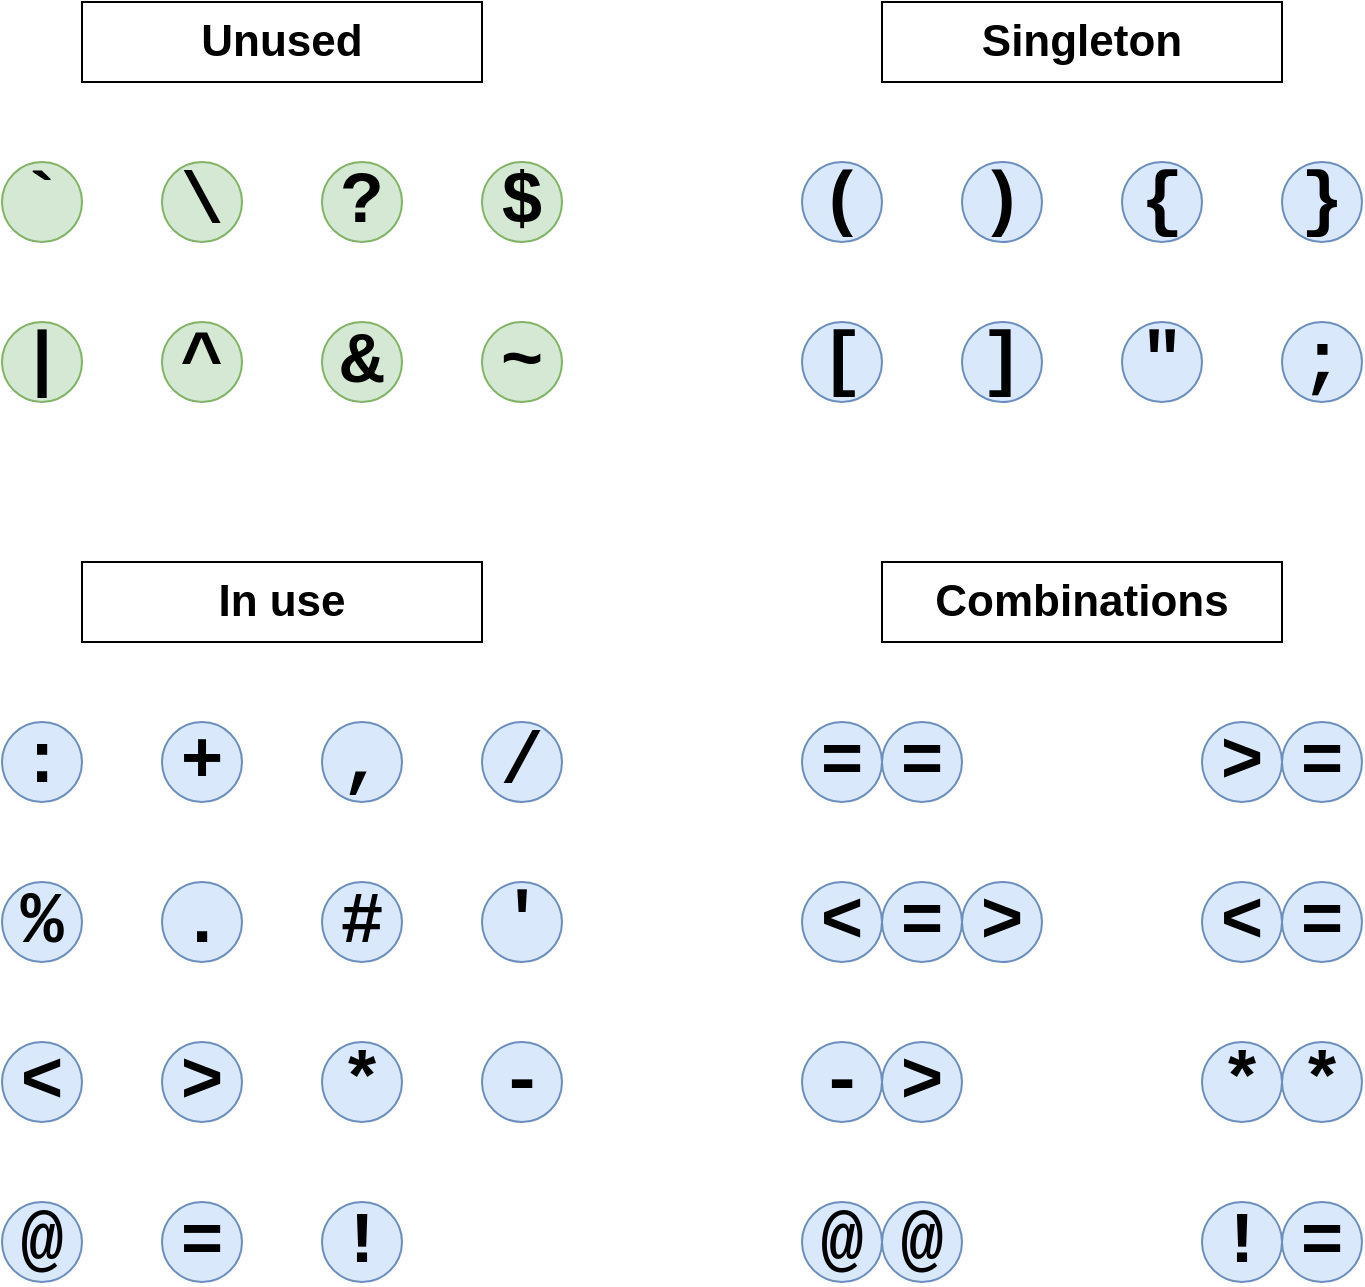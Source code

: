 <mxfile version="24.7.5">
  <diagram name="Page-1" id="l4su5UmJG_oElKeolgud">
    <mxGraphModel dx="1958" dy="922" grid="1" gridSize="10" guides="1" tooltips="1" connect="1" arrows="1" fold="1" page="0" pageScale="1" pageWidth="827" pageHeight="1169" math="0" shadow="0">
      <root>
        <mxCell id="0" />
        <mxCell id="1" parent="0" />
        <mxCell id="CkngUeDnuE1FJjoLYw5y-3" value="!" style="ellipse;whiteSpace=wrap;html=1;aspect=fixed;fontStyle=1;fontFamily=Courier New;fontSize=36;fillColor=#dae8fc;strokeColor=#6c8ebf;" vertex="1" parent="1">
          <mxGeometry x="800" y="1000" width="40" height="40" as="geometry" />
        </mxCell>
        <mxCell id="CkngUeDnuE1FJjoLYw5y-4" value="`" style="ellipse;whiteSpace=wrap;html=1;aspect=fixed;fontStyle=1;fontFamily=Courier New;fontSize=36;fillColor=#d5e8d4;strokeColor=#82b366;" vertex="1" parent="1">
          <mxGeometry x="200" y="480" width="40" height="40" as="geometry" />
        </mxCell>
        <mxCell id="CkngUeDnuE1FJjoLYw5y-5" value="&quot;" style="ellipse;whiteSpace=wrap;html=1;aspect=fixed;fontStyle=1;fontFamily=Courier New;fontSize=36;fillColor=#dae8fc;strokeColor=#6c8ebf;" vertex="1" parent="1">
          <mxGeometry x="760" y="560" width="40" height="40" as="geometry" />
        </mxCell>
        <mxCell id="CkngUeDnuE1FJjoLYw5y-6" value="$" style="ellipse;whiteSpace=wrap;html=1;aspect=fixed;fontStyle=1;fontFamily=Courier New;fontSize=36;fillColor=#d5e8d4;strokeColor=#82b366;" vertex="1" parent="1">
          <mxGeometry x="440" y="480" width="40" height="40" as="geometry" />
        </mxCell>
        <mxCell id="CkngUeDnuE1FJjoLYw5y-7" value="%" style="ellipse;whiteSpace=wrap;html=1;aspect=fixed;fontStyle=1;fontFamily=Courier New;fontSize=36;fillColor=#dae8fc;strokeColor=#6c8ebf;" vertex="1" parent="1">
          <mxGeometry x="200" y="840" width="40" height="40" as="geometry" />
        </mxCell>
        <mxCell id="CkngUeDnuE1FJjoLYw5y-8" value="^" style="ellipse;whiteSpace=wrap;html=1;aspect=fixed;fontStyle=1;fontFamily=Courier New;fontSize=36;fillColor=#d5e8d4;strokeColor=#82b366;" vertex="1" parent="1">
          <mxGeometry x="280" y="560" width="40" height="40" as="geometry" />
        </mxCell>
        <mxCell id="CkngUeDnuE1FJjoLYw5y-9" value="&amp;amp;" style="ellipse;whiteSpace=wrap;html=1;aspect=fixed;fontStyle=1;fontFamily=Courier New;fontSize=36;fillColor=#d5e8d4;strokeColor=#82b366;" vertex="1" parent="1">
          <mxGeometry x="360" y="560" width="40" height="40" as="geometry" />
        </mxCell>
        <mxCell id="CkngUeDnuE1FJjoLYw5y-10" value="*" style="ellipse;whiteSpace=wrap;html=1;aspect=fixed;fontStyle=1;fontFamily=Courier New;fontSize=36;fillColor=#dae8fc;strokeColor=#6c8ebf;" vertex="1" parent="1">
          <mxGeometry x="360" y="920" width="40" height="40" as="geometry" />
        </mxCell>
        <mxCell id="CkngUeDnuE1FJjoLYw5y-11" value="-" style="ellipse;whiteSpace=wrap;html=1;aspect=fixed;fontStyle=1;fontFamily=Courier New;fontSize=36;fillColor=#dae8fc;strokeColor=#6c8ebf;" vertex="1" parent="1">
          <mxGeometry x="440" y="920" width="40" height="40" as="geometry" />
        </mxCell>
        <mxCell id="CkngUeDnuE1FJjoLYw5y-12" value="+" style="ellipse;whiteSpace=wrap;html=1;aspect=fixed;fontStyle=1;fontFamily=Courier New;fontSize=36;fillColor=#dae8fc;strokeColor=#6c8ebf;" vertex="1" parent="1">
          <mxGeometry x="280" y="760" width="40" height="40" as="geometry" />
        </mxCell>
        <mxCell id="CkngUeDnuE1FJjoLYw5y-13" value="=" style="ellipse;whiteSpace=wrap;html=1;aspect=fixed;fontStyle=1;fontFamily=Courier New;fontSize=36;fillColor=#dae8fc;strokeColor=#6c8ebf;" vertex="1" parent="1">
          <mxGeometry x="280" y="1000" width="40" height="40" as="geometry" />
        </mxCell>
        <mxCell id="CkngUeDnuE1FJjoLYw5y-14" value="(" style="ellipse;whiteSpace=wrap;html=1;aspect=fixed;fontStyle=1;fontFamily=Courier New;fontSize=36;fillColor=#dae8fc;strokeColor=#6c8ebf;" vertex="1" parent="1">
          <mxGeometry x="600" y="480" width="40" height="40" as="geometry" />
        </mxCell>
        <mxCell id="CkngUeDnuE1FJjoLYw5y-15" value=")" style="ellipse;whiteSpace=wrap;html=1;aspect=fixed;fontStyle=1;fontFamily=Courier New;fontSize=36;fillColor=#dae8fc;strokeColor=#6c8ebf;" vertex="1" parent="1">
          <mxGeometry x="680" y="480" width="40" height="40" as="geometry" />
        </mxCell>
        <mxCell id="CkngUeDnuE1FJjoLYw5y-16" value="[" style="ellipse;whiteSpace=wrap;html=1;aspect=fixed;fontStyle=1;fontFamily=Courier New;fontSize=36;fillColor=#dae8fc;strokeColor=#6c8ebf;" vertex="1" parent="1">
          <mxGeometry x="600" y="560" width="40" height="40" as="geometry" />
        </mxCell>
        <mxCell id="CkngUeDnuE1FJjoLYw5y-17" value="]" style="ellipse;whiteSpace=wrap;html=1;aspect=fixed;fontStyle=1;fontFamily=Courier New;fontSize=36;fillColor=#dae8fc;strokeColor=#6c8ebf;" vertex="1" parent="1">
          <mxGeometry x="680" y="560" width="40" height="40" as="geometry" />
        </mxCell>
        <mxCell id="CkngUeDnuE1FJjoLYw5y-18" value="{" style="ellipse;whiteSpace=wrap;html=1;aspect=fixed;fontStyle=1;fontFamily=Courier New;fontSize=36;fillColor=#dae8fc;strokeColor=#6c8ebf;" vertex="1" parent="1">
          <mxGeometry x="760" y="480" width="40" height="40" as="geometry" />
        </mxCell>
        <mxCell id="CkngUeDnuE1FJjoLYw5y-19" value="}" style="ellipse;whiteSpace=wrap;html=1;aspect=fixed;fontStyle=1;fontFamily=Courier New;fontSize=36;fillColor=#dae8fc;strokeColor=#6c8ebf;" vertex="1" parent="1">
          <mxGeometry x="840" y="480" width="40" height="40" as="geometry" />
        </mxCell>
        <mxCell id="CkngUeDnuE1FJjoLYw5y-20" value=";" style="ellipse;whiteSpace=wrap;html=1;aspect=fixed;fontStyle=1;fontFamily=Courier New;fontSize=36;fillColor=#dae8fc;strokeColor=#6c8ebf;" vertex="1" parent="1">
          <mxGeometry x="840" y="560" width="40" height="40" as="geometry" />
        </mxCell>
        <mxCell id="CkngUeDnuE1FJjoLYw5y-21" value=":" style="ellipse;whiteSpace=wrap;html=1;aspect=fixed;fontStyle=1;fontFamily=Courier New;fontSize=36;fillColor=#dae8fc;strokeColor=#6c8ebf;" vertex="1" parent="1">
          <mxGeometry x="200" y="760" width="40" height="40" as="geometry" />
        </mxCell>
        <mxCell id="CkngUeDnuE1FJjoLYw5y-22" value="&#39;" style="ellipse;whiteSpace=wrap;html=1;aspect=fixed;fontStyle=1;fontFamily=Courier New;fontSize=36;fillColor=#dae8fc;strokeColor=#6c8ebf;" vertex="1" parent="1">
          <mxGeometry x="440" y="840" width="40" height="40" as="geometry" />
        </mxCell>
        <mxCell id="CkngUeDnuE1FJjoLYw5y-23" value="@" style="ellipse;whiteSpace=wrap;html=1;aspect=fixed;fontStyle=1;fontFamily=Courier New;fontSize=36;fillColor=#dae8fc;strokeColor=#6c8ebf;" vertex="1" parent="1">
          <mxGeometry x="200" y="1000" width="40" height="40" as="geometry" />
        </mxCell>
        <mxCell id="CkngUeDnuE1FJjoLYw5y-24" value="#" style="ellipse;whiteSpace=wrap;html=1;aspect=fixed;fontStyle=1;fontFamily=Courier New;fontSize=36;fillColor=#dae8fc;strokeColor=#6c8ebf;" vertex="1" parent="1">
          <mxGeometry x="360" y="840" width="40" height="40" as="geometry" />
        </mxCell>
        <mxCell id="CkngUeDnuE1FJjoLYw5y-25" value="~" style="ellipse;whiteSpace=wrap;html=1;aspect=fixed;fontStyle=1;fontFamily=Courier New;fontSize=36;fillColor=#d5e8d4;strokeColor=#82b366;" vertex="1" parent="1">
          <mxGeometry x="440" y="560" width="40" height="40" as="geometry" />
        </mxCell>
        <mxCell id="CkngUeDnuE1FJjoLYw5y-26" value="\" style="ellipse;whiteSpace=wrap;html=1;aspect=fixed;fontStyle=1;fontFamily=Courier New;fontSize=36;fillColor=#d5e8d4;strokeColor=#82b366;" vertex="1" parent="1">
          <mxGeometry x="280" y="480" width="40" height="40" as="geometry" />
        </mxCell>
        <mxCell id="CkngUeDnuE1FJjoLYw5y-27" value="|" style="ellipse;whiteSpace=wrap;html=1;aspect=fixed;fontStyle=1;fontFamily=Courier New;fontSize=36;fillColor=#d5e8d4;strokeColor=#82b366;" vertex="1" parent="1">
          <mxGeometry x="200" y="560" width="40" height="40" as="geometry" />
        </mxCell>
        <mxCell id="CkngUeDnuE1FJjoLYw5y-28" value="," style="ellipse;whiteSpace=wrap;html=1;aspect=fixed;fontStyle=1;fontFamily=Courier New;fontSize=36;fillColor=#dae8fc;strokeColor=#6c8ebf;" vertex="1" parent="1">
          <mxGeometry x="360" y="760" width="40" height="40" as="geometry" />
        </mxCell>
        <mxCell id="CkngUeDnuE1FJjoLYw5y-29" value="&amp;lt;" style="ellipse;whiteSpace=wrap;html=1;aspect=fixed;fontStyle=1;fontFamily=Courier New;fontSize=36;fillColor=#dae8fc;strokeColor=#6c8ebf;" vertex="1" parent="1">
          <mxGeometry x="200" y="920" width="40" height="40" as="geometry" />
        </mxCell>
        <mxCell id="CkngUeDnuE1FJjoLYw5y-30" value="." style="ellipse;whiteSpace=wrap;html=1;aspect=fixed;fontStyle=1;fontFamily=Courier New;fontSize=36;fillColor=#dae8fc;strokeColor=#6c8ebf;" vertex="1" parent="1">
          <mxGeometry x="280" y="840" width="40" height="40" as="geometry" />
        </mxCell>
        <mxCell id="CkngUeDnuE1FJjoLYw5y-31" value="&amp;gt;" style="ellipse;whiteSpace=wrap;html=1;aspect=fixed;fontStyle=1;fontFamily=Courier New;fontSize=36;fillColor=#dae8fc;strokeColor=#6c8ebf;" vertex="1" parent="1">
          <mxGeometry x="280" y="920" width="40" height="40" as="geometry" />
        </mxCell>
        <mxCell id="CkngUeDnuE1FJjoLYw5y-32" value="/" style="ellipse;whiteSpace=wrap;html=1;aspect=fixed;fontStyle=1;fontFamily=Courier New;fontSize=36;fillColor=#dae8fc;strokeColor=#6c8ebf;" vertex="1" parent="1">
          <mxGeometry x="440" y="760" width="40" height="40" as="geometry" />
        </mxCell>
        <mxCell id="CkngUeDnuE1FJjoLYw5y-33" value="?" style="ellipse;whiteSpace=wrap;html=1;aspect=fixed;fontStyle=1;fontFamily=Courier New;fontSize=36;fillColor=#d5e8d4;strokeColor=#82b366;" vertex="1" parent="1">
          <mxGeometry x="360" y="480" width="40" height="40" as="geometry" />
        </mxCell>
        <mxCell id="CkngUeDnuE1FJjoLYw5y-36" value="Unused" style="rounded=0;whiteSpace=wrap;html=1;fontStyle=1;fontSize=22;" vertex="1" parent="1">
          <mxGeometry x="240" y="400" width="200" height="40" as="geometry" />
        </mxCell>
        <mxCell id="CkngUeDnuE1FJjoLYw5y-37" value="Singleton" style="rounded=0;whiteSpace=wrap;html=1;fontStyle=1;fontSize=22;" vertex="1" parent="1">
          <mxGeometry x="640" y="400" width="200" height="40" as="geometry" />
        </mxCell>
        <mxCell id="CkngUeDnuE1FJjoLYw5y-38" value="In use" style="rounded=0;whiteSpace=wrap;html=1;fontStyle=1;fontSize=22;" vertex="1" parent="1">
          <mxGeometry x="240" y="680" width="200" height="40" as="geometry" />
        </mxCell>
        <mxCell id="CkngUeDnuE1FJjoLYw5y-39" value="=" style="ellipse;whiteSpace=wrap;html=1;aspect=fixed;fontStyle=1;fontFamily=Courier New;fontSize=36;fillColor=#dae8fc;strokeColor=#6c8ebf;" vertex="1" parent="1">
          <mxGeometry x="600" y="760" width="40" height="40" as="geometry" />
        </mxCell>
        <mxCell id="CkngUeDnuE1FJjoLYw5y-40" value="=" style="ellipse;whiteSpace=wrap;html=1;aspect=fixed;fontStyle=1;fontFamily=Courier New;fontSize=36;fillColor=#dae8fc;strokeColor=#6c8ebf;" vertex="1" parent="1">
          <mxGeometry x="640" y="760" width="40" height="40" as="geometry" />
        </mxCell>
        <mxCell id="CkngUeDnuE1FJjoLYw5y-41" value="&amp;lt;" style="ellipse;whiteSpace=wrap;html=1;aspect=fixed;fontStyle=1;fontFamily=Courier New;fontSize=36;fillColor=#dae8fc;strokeColor=#6c8ebf;" vertex="1" parent="1">
          <mxGeometry x="600" y="840" width="40" height="40" as="geometry" />
        </mxCell>
        <mxCell id="CkngUeDnuE1FJjoLYw5y-42" value="=" style="ellipse;whiteSpace=wrap;html=1;aspect=fixed;fontStyle=1;fontFamily=Courier New;fontSize=36;fillColor=#dae8fc;strokeColor=#6c8ebf;" vertex="1" parent="1">
          <mxGeometry x="640" y="840" width="40" height="40" as="geometry" />
        </mxCell>
        <mxCell id="CkngUeDnuE1FJjoLYw5y-43" value="&amp;gt;" style="ellipse;whiteSpace=wrap;html=1;aspect=fixed;fontStyle=1;fontFamily=Courier New;fontSize=36;fillColor=#dae8fc;strokeColor=#6c8ebf;" vertex="1" parent="1">
          <mxGeometry x="680" y="840" width="40" height="40" as="geometry" />
        </mxCell>
        <mxCell id="CkngUeDnuE1FJjoLYw5y-44" value="-" style="ellipse;whiteSpace=wrap;html=1;aspect=fixed;fontStyle=1;fontFamily=Courier New;fontSize=36;fillColor=#dae8fc;strokeColor=#6c8ebf;" vertex="1" parent="1">
          <mxGeometry x="600" y="920" width="40" height="40" as="geometry" />
        </mxCell>
        <mxCell id="CkngUeDnuE1FJjoLYw5y-45" value="&amp;gt;" style="ellipse;whiteSpace=wrap;html=1;aspect=fixed;fontStyle=1;fontFamily=Courier New;fontSize=36;fillColor=#dae8fc;strokeColor=#6c8ebf;" vertex="1" parent="1">
          <mxGeometry x="640" y="920" width="40" height="40" as="geometry" />
        </mxCell>
        <mxCell id="CkngUeDnuE1FJjoLYw5y-46" value="=" style="ellipse;whiteSpace=wrap;html=1;aspect=fixed;fontStyle=1;fontFamily=Courier New;fontSize=36;fillColor=#dae8fc;strokeColor=#6c8ebf;" vertex="1" parent="1">
          <mxGeometry x="840" y="1000" width="40" height="40" as="geometry" />
        </mxCell>
        <mxCell id="CkngUeDnuE1FJjoLYw5y-47" value="&amp;gt;" style="ellipse;whiteSpace=wrap;html=1;aspect=fixed;fontStyle=1;fontFamily=Courier New;fontSize=36;fillColor=#dae8fc;strokeColor=#6c8ebf;" vertex="1" parent="1">
          <mxGeometry x="800" y="760" width="40" height="40" as="geometry" />
        </mxCell>
        <mxCell id="CkngUeDnuE1FJjoLYw5y-48" value="=" style="ellipse;whiteSpace=wrap;html=1;aspect=fixed;fontStyle=1;fontFamily=Courier New;fontSize=36;fillColor=#dae8fc;strokeColor=#6c8ebf;" vertex="1" parent="1">
          <mxGeometry x="840" y="760" width="40" height="40" as="geometry" />
        </mxCell>
        <mxCell id="CkngUeDnuE1FJjoLYw5y-49" value="&amp;lt;" style="ellipse;whiteSpace=wrap;html=1;aspect=fixed;fontStyle=1;fontFamily=Courier New;fontSize=36;fillColor=#dae8fc;strokeColor=#6c8ebf;" vertex="1" parent="1">
          <mxGeometry x="800" y="840" width="40" height="40" as="geometry" />
        </mxCell>
        <mxCell id="CkngUeDnuE1FJjoLYw5y-50" value="=" style="ellipse;whiteSpace=wrap;html=1;aspect=fixed;fontStyle=1;fontFamily=Courier New;fontSize=36;fillColor=#dae8fc;strokeColor=#6c8ebf;" vertex="1" parent="1">
          <mxGeometry x="840" y="840" width="40" height="40" as="geometry" />
        </mxCell>
        <mxCell id="CkngUeDnuE1FJjoLYw5y-51" value="*" style="ellipse;whiteSpace=wrap;html=1;aspect=fixed;fontStyle=1;fontFamily=Courier New;fontSize=36;fillColor=#dae8fc;strokeColor=#6c8ebf;" vertex="1" parent="1">
          <mxGeometry x="800" y="920" width="40" height="40" as="geometry" />
        </mxCell>
        <mxCell id="CkngUeDnuE1FJjoLYw5y-52" value="*" style="ellipse;whiteSpace=wrap;html=1;aspect=fixed;fontStyle=1;fontFamily=Courier New;fontSize=36;fillColor=#dae8fc;strokeColor=#6c8ebf;" vertex="1" parent="1">
          <mxGeometry x="840" y="920" width="40" height="40" as="geometry" />
        </mxCell>
        <mxCell id="CkngUeDnuE1FJjoLYw5y-53" value="@" style="ellipse;whiteSpace=wrap;html=1;aspect=fixed;fontStyle=1;fontFamily=Courier New;fontSize=36;fillColor=#dae8fc;strokeColor=#6c8ebf;" vertex="1" parent="1">
          <mxGeometry x="600" y="1000" width="40" height="40" as="geometry" />
        </mxCell>
        <mxCell id="CkngUeDnuE1FJjoLYw5y-54" value="@" style="ellipse;whiteSpace=wrap;html=1;aspect=fixed;fontStyle=1;fontFamily=Courier New;fontSize=36;fillColor=#dae8fc;strokeColor=#6c8ebf;" vertex="1" parent="1">
          <mxGeometry x="640" y="1000" width="40" height="40" as="geometry" />
        </mxCell>
        <mxCell id="CkngUeDnuE1FJjoLYw5y-55" value="Combinations" style="rounded=0;whiteSpace=wrap;html=1;fontStyle=1;fontSize=22;" vertex="1" parent="1">
          <mxGeometry x="640" y="680" width="200" height="40" as="geometry" />
        </mxCell>
        <mxCell id="CkngUeDnuE1FJjoLYw5y-56" value="!" style="ellipse;whiteSpace=wrap;html=1;aspect=fixed;fontStyle=1;fontFamily=Courier New;fontSize=36;fillColor=#dae8fc;strokeColor=#6c8ebf;" vertex="1" parent="1">
          <mxGeometry x="360" y="1000" width="40" height="40" as="geometry" />
        </mxCell>
      </root>
    </mxGraphModel>
  </diagram>
</mxfile>
